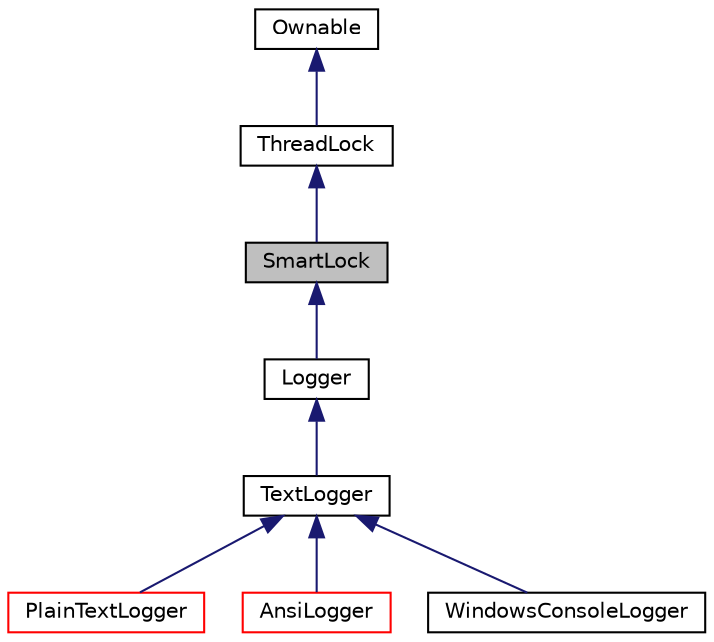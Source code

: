 digraph "SmartLock"
{
  edge [fontname="Helvetica",fontsize="10",labelfontname="Helvetica",labelfontsize="10"];
  node [fontname="Helvetica",fontsize="10",shape=record];
  Node0 [label="SmartLock",height=0.2,width=0.4,color="black", fillcolor="grey75", style="filled", fontcolor="black"];
  Node1 -> Node0 [dir="back",color="midnightblue",fontsize="10",style="solid",fontname="Helvetica"];
  Node1 [label="ThreadLock",height=0.2,width=0.4,color="black", fillcolor="white", style="filled",URL="$classaworx_1_1lib_1_1threads_1_1ThreadLock.html"];
  Node2 -> Node1 [dir="back",color="midnightblue",fontsize="10",style="solid",fontname="Helvetica"];
  Node2 [label="Ownable",height=0.2,width=0.4,color="black", fillcolor="white", style="filled",URL="$classaworx_1_1lib_1_1lang_1_1Ownable.html"];
  Node0 -> Node3 [dir="back",color="midnightblue",fontsize="10",style="solid",fontname="Helvetica"];
  Node3 [label="Logger",height=0.2,width=0.4,color="black", fillcolor="white", style="filled",URL="$classaworx_1_1lox_1_1core_1_1Logger.html"];
  Node3 -> Node4 [dir="back",color="midnightblue",fontsize="10",style="solid",fontname="Helvetica"];
  Node4 [label="TextLogger",height=0.2,width=0.4,color="black", fillcolor="white", style="filled",URL="$classaworx_1_1lox_1_1core_1_1textlogger_1_1TextLogger.html"];
  Node4 -> Node5 [dir="back",color="midnightblue",fontsize="10",style="solid",fontname="Helvetica"];
  Node5 [label="PlainTextLogger",height=0.2,width=0.4,color="red", fillcolor="white", style="filled",URL="$classaworx_1_1lox_1_1core_1_1textlogger_1_1PlainTextLogger.html"];
  Node4 -> Node10 [dir="back",color="midnightblue",fontsize="10",style="solid",fontname="Helvetica"];
  Node10 [label="AnsiLogger",height=0.2,width=0.4,color="red", fillcolor="white", style="filled",URL="$classaworx_1_1lox_1_1loggers_1_1AnsiLogger.html"];
  Node4 -> Node12 [dir="back",color="midnightblue",fontsize="10",style="solid",fontname="Helvetica"];
  Node12 [label="WindowsConsoleLogger",height=0.2,width=0.4,color="black", fillcolor="white", style="filled",URL="$classaworx_1_1lox_1_1loggers_1_1WindowsConsoleLogger.html"];
}
